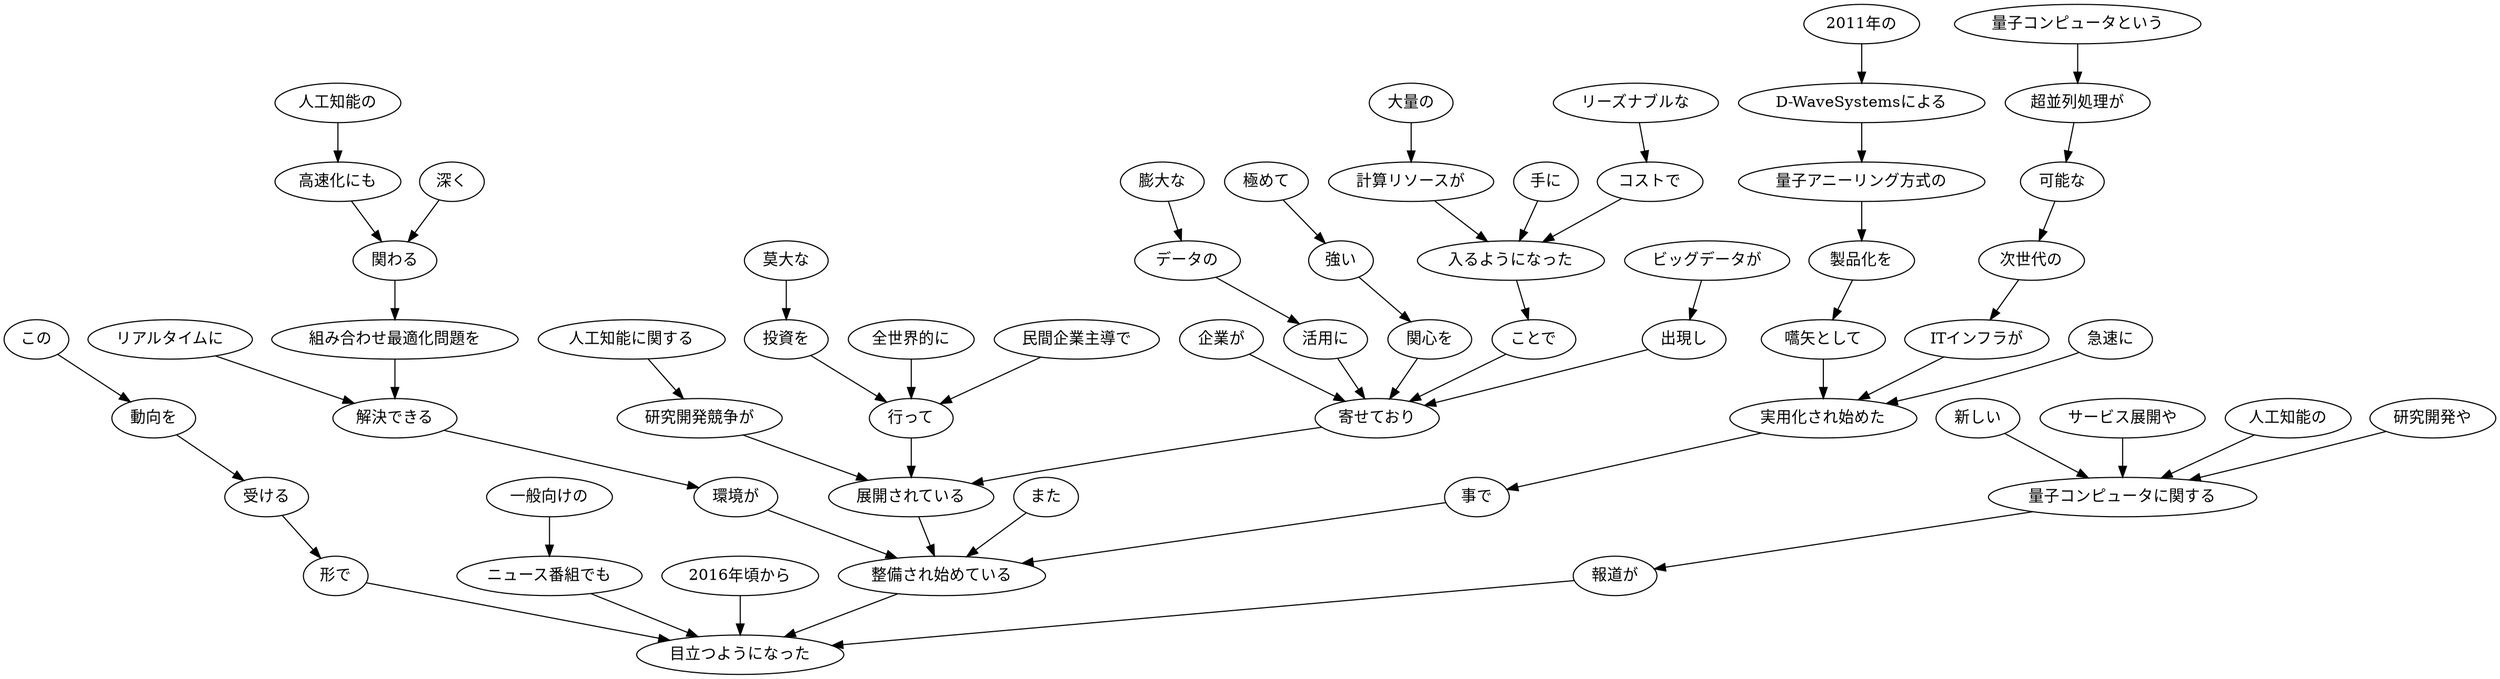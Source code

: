// ans44
digraph {
	0 [label="リーズナブルな"]
	1 [label="コストで"]
	0 -> 1
	1 [label="コストで"]
	5 [label="入るようになった"]
	1 -> 5
	2 [label="大量の"]
	3 [label="計算リソースが"]
	2 -> 3
	3 [label="計算リソースが"]
	5 [label="入るようになった"]
	3 -> 5
	4 [label="手に"]
	5 [label="入るようになった"]
	4 -> 5
	5 [label="入るようになった"]
	6 [label="ことで"]
	5 -> 6
	6 [label="ことで"]
	16 [label="寄せており"]
	6 -> 16
	7 [label="ビッグデータが"]
	8 [label="出現し"]
	7 -> 8
	8 [label="出現し"]
	16 [label="寄せており"]
	8 -> 16
	9 [label="企業が"]
	16 [label="寄せており"]
	9 -> 16
	10 [label="膨大な"]
	11 [label="データの"]
	10 -> 11
	11 [label="データの"]
	12 [label="活用に"]
	11 -> 12
	12 [label="活用に"]
	16 [label="寄せており"]
	12 -> 16
	13 [label="極めて"]
	14 [label="強い"]
	13 -> 14
	14 [label="強い"]
	15 [label="関心を"]
	14 -> 15
	15 [label="関心を"]
	16 [label="寄せており"]
	15 -> 16
	16 [label="寄せており"]
	24 [label="展開されている"]
	16 -> 24
	17 [label="全世界的に"]
	21 [label="行って"]
	17 -> 21
	18 [label="民間企業主導で"]
	21 [label="行って"]
	18 -> 21
	19 [label="莫大な"]
	20 [label="投資を"]
	19 -> 20
	20 [label="投資を"]
	21 [label="行って"]
	20 -> 21
	21 [label="行って"]
	24 [label="展開されている"]
	21 -> 24
	22 [label="人工知能に関する"]
	23 [label="研究開発競争が"]
	22 -> 23
	23 [label="研究開発競争が"]
	24 [label="展開されている"]
	23 -> 24
	24 [label="展開されている"]
	47 [label="整備され始めている"]
	24 -> 47
	25 [label="また"]
	47 [label="整備され始めている"]
	25 -> 47
	26 [label="2011年の"]
	27 [label="D-WaveSystemsによる"]
	26 -> 27
	27 [label="D-WaveSystemsによる"]
	28 [label="量子アニーリング方式の"]
	27 -> 28
	28 [label="量子アニーリング方式の"]
	29 [label="製品化を"]
	28 -> 29
	29 [label="製品化を"]
	30 [label="嚆矢として"]
	29 -> 30
	30 [label="嚆矢として"]
	37 [label="実用化され始めた"]
	30 -> 37
	31 [label="量子コンピュータという"]
	32 [label="超並列処理が"]
	31 -> 32
	32 [label="超並列処理が"]
	33 [label="可能な"]
	32 -> 33
	33 [label="可能な"]
	34 [label="次世代の"]
	33 -> 34
	34 [label="次世代の"]
	35 [label="ITインフラが"]
	34 -> 35
	35 [label="ITインフラが"]
	37 [label="実用化され始めた"]
	35 -> 37
	36 [label="急速に"]
	37 [label="実用化され始めた"]
	36 -> 37
	37 [label="実用化され始めた"]
	38 [label="事で"]
	37 -> 38
	38 [label="事で"]
	47 [label="整備され始めている"]
	38 -> 47
	39 [label="人工知能の"]
	40 [label="高速化にも"]
	39 -> 40
	40 [label="高速化にも"]
	42 [label="関わる"]
	40 -> 42
	41 [label="深く"]
	42 [label="関わる"]
	41 -> 42
	42 [label="関わる"]
	43 [label="組み合わせ最適化問題を"]
	42 -> 43
	43 [label="組み合わせ最適化問題を"]
	45 [label="解決できる"]
	43 -> 45
	44 [label="リアルタイムに"]
	45 [label="解決できる"]
	44 -> 45
	45 [label="解決できる"]
	46 [label="環境が"]
	45 -> 46
	46 [label="環境が"]
	47 [label="整備され始めている"]
	46 -> 47
	47 [label="整備され始めている"]
	61 [label="目立つようになった"]
	47 -> 61
	48 [label="この"]
	49 [label="動向を"]
	48 -> 49
	49 [label="動向を"]
	50 [label="受ける"]
	49 -> 50
	50 [label="受ける"]
	51 [label="形で"]
	50 -> 51
	51 [label="形で"]
	61 [label="目立つようになった"]
	51 -> 61
	52 [label="2016年頃から"]
	61 [label="目立つようになった"]
	52 -> 61
	53 [label="一般向けの"]
	54 [label="ニュース番組でも"]
	53 -> 54
	54 [label="ニュース番組でも"]
	61 [label="目立つようになった"]
	54 -> 61
	55 [label="人工知能の"]
	59 [label="量子コンピュータに関する"]
	55 -> 59
	56 [label="研究開発や"]
	59 [label="量子コンピュータに関する"]
	56 -> 59
	57 [label="新しい"]
	59 [label="量子コンピュータに関する"]
	57 -> 59
	58 [label="サービス展開や"]
	59 [label="量子コンピュータに関する"]
	58 -> 59
	59 [label="量子コンピュータに関する"]
	60 [label="報道が"]
	59 -> 60
	60 [label="報道が"]
	61 [label="目立つようになった"]
	60 -> 61
}
